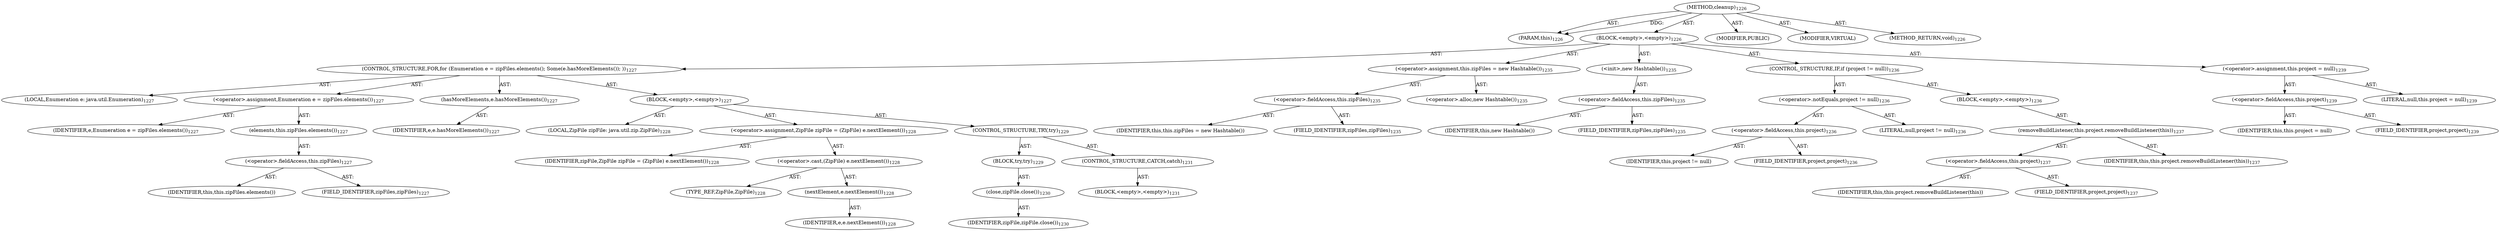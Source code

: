 digraph "cleanup" {  
"111669149737" [label = <(METHOD,cleanup)<SUB>1226</SUB>> ]
"115964117015" [label = <(PARAM,this)<SUB>1226</SUB>> ]
"25769803935" [label = <(BLOCK,&lt;empty&gt;,&lt;empty&gt;)<SUB>1226</SUB>> ]
"47244640364" [label = <(CONTROL_STRUCTURE,FOR,for (Enumeration e = zipFiles.elements(); Some(e.hasMoreElements()); ))<SUB>1227</SUB>> ]
"94489280571" [label = <(LOCAL,Enumeration e: java.util.Enumeration)<SUB>1227</SUB>> ]
"30064771683" [label = <(&lt;operator&gt;.assignment,Enumeration e = zipFiles.elements())<SUB>1227</SUB>> ]
"68719477268" [label = <(IDENTIFIER,e,Enumeration e = zipFiles.elements())<SUB>1227</SUB>> ]
"30064771684" [label = <(elements,this.zipFiles.elements())<SUB>1227</SUB>> ]
"30064771685" [label = <(&lt;operator&gt;.fieldAccess,this.zipFiles)<SUB>1227</SUB>> ]
"68719477269" [label = <(IDENTIFIER,this,this.zipFiles.elements())> ]
"55834574976" [label = <(FIELD_IDENTIFIER,zipFiles,zipFiles)<SUB>1227</SUB>> ]
"30064771686" [label = <(hasMoreElements,e.hasMoreElements())<SUB>1227</SUB>> ]
"68719477270" [label = <(IDENTIFIER,e,e.hasMoreElements())<SUB>1227</SUB>> ]
"25769803936" [label = <(BLOCK,&lt;empty&gt;,&lt;empty&gt;)<SUB>1227</SUB>> ]
"94489280572" [label = <(LOCAL,ZipFile zipFile: java.util.zip.ZipFile)<SUB>1228</SUB>> ]
"30064771687" [label = <(&lt;operator&gt;.assignment,ZipFile zipFile = (ZipFile) e.nextElement())<SUB>1228</SUB>> ]
"68719477271" [label = <(IDENTIFIER,zipFile,ZipFile zipFile = (ZipFile) e.nextElement())<SUB>1228</SUB>> ]
"30064771688" [label = <(&lt;operator&gt;.cast,(ZipFile) e.nextElement())<SUB>1228</SUB>> ]
"180388626455" [label = <(TYPE_REF,ZipFile,ZipFile)<SUB>1228</SUB>> ]
"30064771689" [label = <(nextElement,e.nextElement())<SUB>1228</SUB>> ]
"68719477272" [label = <(IDENTIFIER,e,e.nextElement())<SUB>1228</SUB>> ]
"47244640365" [label = <(CONTROL_STRUCTURE,TRY,try)<SUB>1229</SUB>> ]
"25769803937" [label = <(BLOCK,try,try)<SUB>1229</SUB>> ]
"30064771690" [label = <(close,zipFile.close())<SUB>1230</SUB>> ]
"68719477273" [label = <(IDENTIFIER,zipFile,zipFile.close())<SUB>1230</SUB>> ]
"47244640366" [label = <(CONTROL_STRUCTURE,CATCH,catch)<SUB>1231</SUB>> ]
"25769803938" [label = <(BLOCK,&lt;empty&gt;,&lt;empty&gt;)<SUB>1231</SUB>> ]
"30064771691" [label = <(&lt;operator&gt;.assignment,this.zipFiles = new Hashtable())<SUB>1235</SUB>> ]
"30064771692" [label = <(&lt;operator&gt;.fieldAccess,this.zipFiles)<SUB>1235</SUB>> ]
"68719477274" [label = <(IDENTIFIER,this,this.zipFiles = new Hashtable())> ]
"55834574977" [label = <(FIELD_IDENTIFIER,zipFiles,zipFiles)<SUB>1235</SUB>> ]
"30064771693" [label = <(&lt;operator&gt;.alloc,new Hashtable())<SUB>1235</SUB>> ]
"30064771694" [label = <(&lt;init&gt;,new Hashtable())<SUB>1235</SUB>> ]
"30064771695" [label = <(&lt;operator&gt;.fieldAccess,this.zipFiles)<SUB>1235</SUB>> ]
"68719477275" [label = <(IDENTIFIER,this,new Hashtable())> ]
"55834574978" [label = <(FIELD_IDENTIFIER,zipFiles,zipFiles)<SUB>1235</SUB>> ]
"47244640367" [label = <(CONTROL_STRUCTURE,IF,if (project != null))<SUB>1236</SUB>> ]
"30064771696" [label = <(&lt;operator&gt;.notEquals,project != null)<SUB>1236</SUB>> ]
"30064771697" [label = <(&lt;operator&gt;.fieldAccess,this.project)<SUB>1236</SUB>> ]
"68719477276" [label = <(IDENTIFIER,this,project != null)> ]
"55834574979" [label = <(FIELD_IDENTIFIER,project,project)<SUB>1236</SUB>> ]
"90194313359" [label = <(LITERAL,null,project != null)<SUB>1236</SUB>> ]
"25769803939" [label = <(BLOCK,&lt;empty&gt;,&lt;empty&gt;)<SUB>1236</SUB>> ]
"30064771698" [label = <(removeBuildListener,this.project.removeBuildListener(this))<SUB>1237</SUB>> ]
"30064771699" [label = <(&lt;operator&gt;.fieldAccess,this.project)<SUB>1237</SUB>> ]
"68719477277" [label = <(IDENTIFIER,this,this.project.removeBuildListener(this))> ]
"55834574980" [label = <(FIELD_IDENTIFIER,project,project)<SUB>1237</SUB>> ]
"68719476803" [label = <(IDENTIFIER,this,this.project.removeBuildListener(this))<SUB>1237</SUB>> ]
"30064771700" [label = <(&lt;operator&gt;.assignment,this.project = null)<SUB>1239</SUB>> ]
"30064771701" [label = <(&lt;operator&gt;.fieldAccess,this.project)<SUB>1239</SUB>> ]
"68719477278" [label = <(IDENTIFIER,this,this.project = null)> ]
"55834574981" [label = <(FIELD_IDENTIFIER,project,project)<SUB>1239</SUB>> ]
"90194313360" [label = <(LITERAL,null,this.project = null)<SUB>1239</SUB>> ]
"133143986279" [label = <(MODIFIER,PUBLIC)> ]
"133143986280" [label = <(MODIFIER,VIRTUAL)> ]
"128849018921" [label = <(METHOD_RETURN,void)<SUB>1226</SUB>> ]
  "111669149737" -> "115964117015"  [ label = "AST: "] 
  "111669149737" -> "25769803935"  [ label = "AST: "] 
  "111669149737" -> "133143986279"  [ label = "AST: "] 
  "111669149737" -> "133143986280"  [ label = "AST: "] 
  "111669149737" -> "128849018921"  [ label = "AST: "] 
  "25769803935" -> "47244640364"  [ label = "AST: "] 
  "25769803935" -> "30064771691"  [ label = "AST: "] 
  "25769803935" -> "30064771694"  [ label = "AST: "] 
  "25769803935" -> "47244640367"  [ label = "AST: "] 
  "25769803935" -> "30064771700"  [ label = "AST: "] 
  "47244640364" -> "94489280571"  [ label = "AST: "] 
  "47244640364" -> "30064771683"  [ label = "AST: "] 
  "47244640364" -> "30064771686"  [ label = "AST: "] 
  "47244640364" -> "25769803936"  [ label = "AST: "] 
  "30064771683" -> "68719477268"  [ label = "AST: "] 
  "30064771683" -> "30064771684"  [ label = "AST: "] 
  "30064771684" -> "30064771685"  [ label = "AST: "] 
  "30064771685" -> "68719477269"  [ label = "AST: "] 
  "30064771685" -> "55834574976"  [ label = "AST: "] 
  "30064771686" -> "68719477270"  [ label = "AST: "] 
  "25769803936" -> "94489280572"  [ label = "AST: "] 
  "25769803936" -> "30064771687"  [ label = "AST: "] 
  "25769803936" -> "47244640365"  [ label = "AST: "] 
  "30064771687" -> "68719477271"  [ label = "AST: "] 
  "30064771687" -> "30064771688"  [ label = "AST: "] 
  "30064771688" -> "180388626455"  [ label = "AST: "] 
  "30064771688" -> "30064771689"  [ label = "AST: "] 
  "30064771689" -> "68719477272"  [ label = "AST: "] 
  "47244640365" -> "25769803937"  [ label = "AST: "] 
  "47244640365" -> "47244640366"  [ label = "AST: "] 
  "25769803937" -> "30064771690"  [ label = "AST: "] 
  "30064771690" -> "68719477273"  [ label = "AST: "] 
  "47244640366" -> "25769803938"  [ label = "AST: "] 
  "30064771691" -> "30064771692"  [ label = "AST: "] 
  "30064771691" -> "30064771693"  [ label = "AST: "] 
  "30064771692" -> "68719477274"  [ label = "AST: "] 
  "30064771692" -> "55834574977"  [ label = "AST: "] 
  "30064771694" -> "30064771695"  [ label = "AST: "] 
  "30064771695" -> "68719477275"  [ label = "AST: "] 
  "30064771695" -> "55834574978"  [ label = "AST: "] 
  "47244640367" -> "30064771696"  [ label = "AST: "] 
  "47244640367" -> "25769803939"  [ label = "AST: "] 
  "30064771696" -> "30064771697"  [ label = "AST: "] 
  "30064771696" -> "90194313359"  [ label = "AST: "] 
  "30064771697" -> "68719477276"  [ label = "AST: "] 
  "30064771697" -> "55834574979"  [ label = "AST: "] 
  "25769803939" -> "30064771698"  [ label = "AST: "] 
  "30064771698" -> "30064771699"  [ label = "AST: "] 
  "30064771698" -> "68719476803"  [ label = "AST: "] 
  "30064771699" -> "68719477277"  [ label = "AST: "] 
  "30064771699" -> "55834574980"  [ label = "AST: "] 
  "30064771700" -> "30064771701"  [ label = "AST: "] 
  "30064771700" -> "90194313360"  [ label = "AST: "] 
  "30064771701" -> "68719477278"  [ label = "AST: "] 
  "30064771701" -> "55834574981"  [ label = "AST: "] 
  "111669149737" -> "115964117015"  [ label = "DDG: "] 
}
